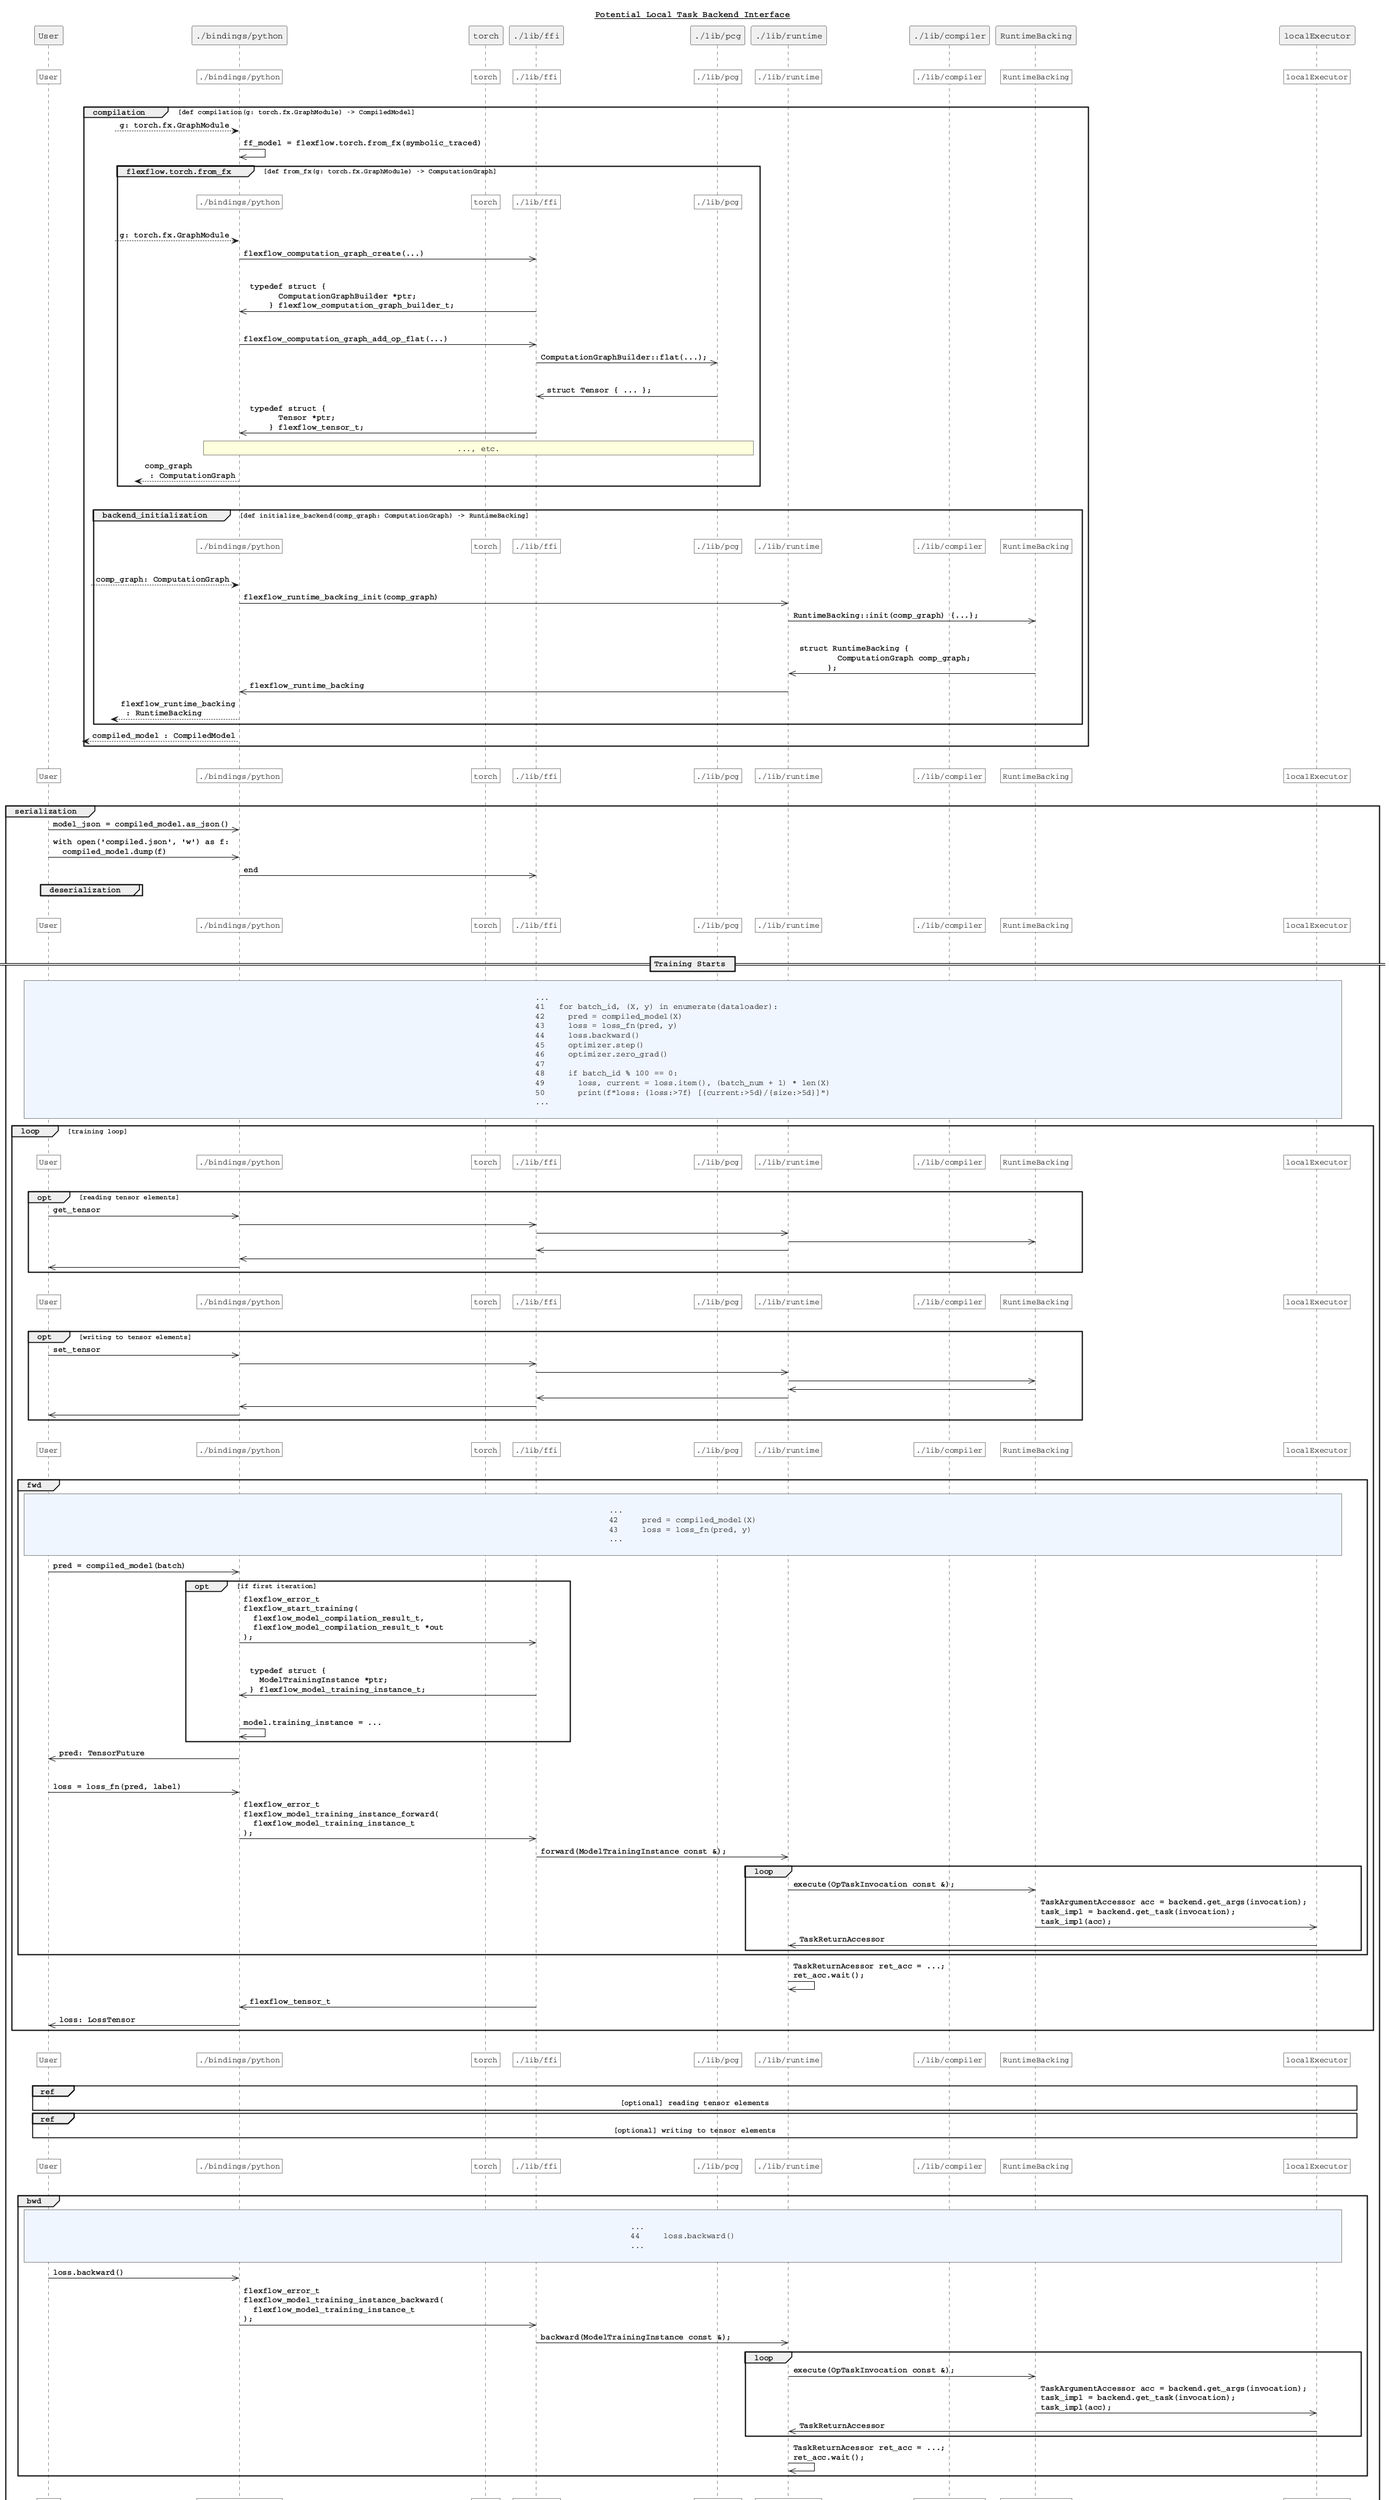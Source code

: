 @startuml local-task-tracing

title __**Potential Local Task Backend Interface**__

!$user = "User"
!$python = "./bindings/python"
!$torch = "torch"
!$ffi = "./lib/ffi"
!$pcg = "./lib/pcg"
!$runtime = "./lib/runtime"
!$compiler = "./lib/compiler"
!$runtimeBacking = "RuntimeBacking"
!$localExecutor = "localExecutor"
!$participantBGColor = "#FFFFFF"
!$codeColor = "#F0F6FF"

skinparam defaultFontName Courier
skinparam defaultFontStyle bold
skinparam arrowFontStyle bold
skinparam responseMessageBelowArrow true
skinparam sequenceMessageAlign left
skinparam sequenceReferenceAlign left
skinparam sequenceReferenceFontStyle bold
skinparam participantBackgroundColor #F0F0F0

participant U as "$user"
participant P as "$python"
participant T as "$torch"
participant F as "$ffi"
participant G as "$pcg"
participant R as "$runtime"
participant C as "$compiler"
participant B as "$runtimeBacking"
participant L as "$localExecutor"

!function $get_idx($participant)
  !if ($participant == "$user")
    !return 0
  !elseif ($participant == "$python")
    !return 1
  !elseif ($participant == "$torch")
    !return 2
  !elseif ($participant == "$ffi")
    !return 3
  !elseif ($participant == "$pcg")
    !return 4
  !elseif ($participant == "$runtime")
    !return 5
  !elseif ($participant == "$compiler")
    !return 6
  !elseif ($participant == "$runtimeBacking")
    !return 7
  !elseif ($participant == "$localExecutor")
    !return 8
  !endif
!endfunction

!procedure $remind_participants($start="$user", $end="$localExecutor")
  |||
  !$start_idx = $get_idx($start)
  !$end_idx = $get_idx($end) + 1
  !if ($start_idx <= 0 && $end_idx > 0)
    rnote over U $participantBGColor: $user
  !endif
  !if ($start_idx <= 1 && $end_idx > 1)
    /rnote over P $participantBGColor: $python
  !endif
  !if ($start_idx <= 2 && $end_idx > 2)
    /rnote over T $participantBGColor: $torch
  !endif
  !if ($start_idx <= 3 && $end_idx > 3)
    /rnote over F $participantBGColor: $ffi
  !endif
  !if ($start_idx <= 4 && $end_idx > 4)
    /rnote over G $participantBGColor: $pcg
  !endif
  !if ($start_idx <= 5 && $end_idx > 5)
    /rnote over R $participantBGColor: $runtime
  !endif
  !if ($start_idx <= 6 && $end_idx > 6)
    /rnote over C $participantBGColor: $compiler
  !endif
  !if ($start_idx <= 7 && $end_idx > 7)
    /rnote over B $participantBGColor: $runtimeBacking
  !endif
  !if ($start_idx <= 8 && $end_idx > 8)
    /rnote over L $participantBGColor: $localExecutor
  !endif
  |||
!endprocedure


$remind_participants()

group compilation [def compilation(g: torch.fx.GraphModule) -> CompiledModel]

    ?-->P: g: torch.fx.GraphModule

    P->>P:\
  ff_model = flexflow.torch.from_fx(symbolic_traced)

    group flexflow.torch.from_fx [def from_fx(g: torch.fx.GraphModule) -> ComputationGraph]
      $remind_participants("$python", "$pcg")

      ?-->P: g: torch.fx.GraphModule

      P->>F: flexflow_computation_graph_create(...)
    
      |||

      F->>P:\
    typedef struct {\l\
      ComputationGraphBuilder *ptr;\l\
    } flexflow_computation_graph_builder_t;

      |||

      P->>F: flexflow_computation_graph_add_op_flat(...)

      F->>G:\
    ComputationGraphBuilder::flat(...);

      |||

      G->>F:\
    struct Tensor { ... };

      F->>P:\
    typedef struct {\l\
      Tensor *ptr;\l\
    } flexflow_tensor_t;

      rnote over P, G
        ..., etc.
      end note

      ?<--P: comp_graph\l : ComputationGraph
    end

    |||

    group backend_initialization [def initialize_backend(comp_graph: ComputationGraph) -> RuntimeBacking]
      $remind_participants("$python", "$runtimeBacking")

      ?-->P: comp_graph: ComputationGraph

      P->>R: flexflow_runtime_backing_init(comp_graph)

      R->>B: RuntimeBacking::init(comp_graph) {...};
    
      |||

      B->>R:\
      struct RuntimeBacking {\l\
        ComputationGraph comp_graph;\l\
      };

      R->>P:\
      flexflow_runtime_backing
      
      ?<--P: flexflow_runtime_backing\l : RuntimeBacking
    end

?<--P: compiled_model : CompiledModel

end


$remind_participants()

group serialization
  U->>P:\
  model_json = compiled_model.as_json()

  U->>P:\
with open('compiled.json', 'w') as f:\l\
  compiled_model.dump(f)

  P->>F:\
end

group deserialization

end

$remind_participants()

== Training Starts ==

rnote across $codeColor

...
41   for batch_id, (X, y) in enumerate(dataloader):
42     pred = compiled_model(X)
43     loss = loss_fn(pred, y)
44     loss.backward()
45     optimizer.step()
46     optimizer.zero_grad()
47     
48     if batch_id % 100 == 0:
49       loss, current = loss.item(), (batch_num + 1) * len(X)
50       print(f"loss: {loss:>7f} [{current:>5d}/{size:>5d}]")
...

end note

loop training loop

  $remind_participants()

  opt reading tensor elements
      U->>P: get_tensor
      P->>F:
      F->>R:
      R->>B:
      R->>F:
      F->>P:
      P->>U:
  end

  $remind_participants()

  opt writing to tensor elements
      U->>P: set_tensor
      P->>F:
      F->>R: 
      R->>B:
      B->>R:
      R->>F:
      F->>P:
      P->>U:
  end

  $remind_participants()

  group fwd

rnote across $codeColor

...
42     pred = compiled_model(X)
43     loss = loss_fn(pred, y)
...

end note

    U->>P:\
pred = compiled_model(batch)

    opt if first iteration
      P->>F:\
flexflow_error_t\l\
flexflow_start_training(\l\
  flexflow_model_compilation_result_t,\l\
  flexflow_model_compilation_result_t *out\l\
);

      |||

      F->>P:\
typedef struct {\l\
  ModelTrainingInstance *ptr;\l\
} flexflow_model_training_instance_t;

      |||

      P->>P: model.training_instance = ...
    end

    P->>U:\
pred: TensorFuture

    |||

    U->>P:\
loss = loss_fn(pred, label)

    P->>F:\
flexflow_error_t\l\
flexflow_model_training_instance_forward(\l\
  flexflow_model_training_instance_t\l\
);

    F->>R:\
forward(ModelTrainingInstance const &);

    loop
      R->>B:\
    execute(OpTaskInvocation const &);

      B->>L:\
TaskArgumentAccessor acc = backend.get_args(invocation);\l\
task_impl = backend.get_task(invocation);\l\
task_impl(acc);

      L->>R:\
TaskReturnAccessor
    end
  end

    R->>R:\
TaskReturnAcessor ret_acc = ...;\l\
ret_acc.wait();

    F->>P:\
flexflow_tensor_t

    P->>U:\
loss: LossTensor

  end

  $remind_participants()

  ref over U, L
    [optional] reading tensor elements
  end

  ref over U, L
    [optional] writing to tensor elements
  end

  $remind_participants()

  group bwd

rnote across $codeColor

...
44     loss.backward()
...

end note

  U->>P:\
loss.backward()

  P->>F:\
flexflow_error_t\l\
flexflow_model_training_instance_backward(\l\
  flexflow_model_training_instance_t\l\
);

  F->>R:\
backward(ModelTrainingInstance const &);

  loop
    R->>B:\
  execute(OpTaskInvocation const &);

    B->>L:\
TaskArgumentAccessor acc = backend.get_args(invocation);\l\
task_impl = backend.get_task(invocation);\l\
task_impl(acc);

    L->>R:\
TaskReturnAccessor
  end

  R->>R:\
TaskReturnAcessor ret_acc = ...;\l\
ret_acc.wait();

  end

  $remind_participants()

  ref over U, L
    [optional] reading tensor elements
  end

  ref over U, L
    [optional] writing to tensor elements
  end

  $remind_participants()

  group update

rnote across $codeColor

...
45     optimizer.step()
46     optimizer.zero_grad()
...

end note

  $remind_participants()

  U->>P:\
optimizer.step()

  U->>P:\
optimizer.zero_grad()

  P->>F:\
flexflow_error_t\l\
flexflow_model_training_instance_update(\l\
  flexflow_model_training_instance_t\l\
);

  F->>R:\
update(ModelTrainingInstance const &);

  loop
    R->>B:\
execute(IndexTaskInvocation const &);

    B->>L:\
TaskArgumentAccessor acc = backend.get_args(invocation);\l\
task_impl = backend.get_task(invocation);\l\
task_impl(acc);

    L->>R:\
TaskReturnAccessor
  end

  R->>R:\
TaskReturnAcessor ret_acc = ...;\l\
ret_acc.wait();
  end
end

$remind_participants()

== Training Stops ==

U->>P:\
<compiled_model goes out of scope>

P->>F:\
flexflow_error_t\l\
flexflow_stop_training(\l\
  flexflow_model_training_instance_t\l\
);



@enduml
